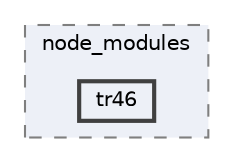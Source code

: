 digraph "pkiclassroomrescheduler/src/main/frontend/node_modules/tr46"
{
 // LATEX_PDF_SIZE
  bgcolor="transparent";
  edge [fontname=Helvetica,fontsize=10,labelfontname=Helvetica,labelfontsize=10];
  node [fontname=Helvetica,fontsize=10,shape=box,height=0.2,width=0.4];
  compound=true
  subgraph clusterdir_72953eda66ccb3a2722c28e1c3e6c23b {
    graph [ bgcolor="#edf0f7", pencolor="grey50", label="node_modules", fontname=Helvetica,fontsize=10 style="filled,dashed", URL="dir_72953eda66ccb3a2722c28e1c3e6c23b.html",tooltip=""]
  dir_2b792b022819fccc30447cf8c06bde73 [label="tr46", fillcolor="#edf0f7", color="grey25", style="filled,bold", URL="dir_2b792b022819fccc30447cf8c06bde73.html",tooltip=""];
  }
}
